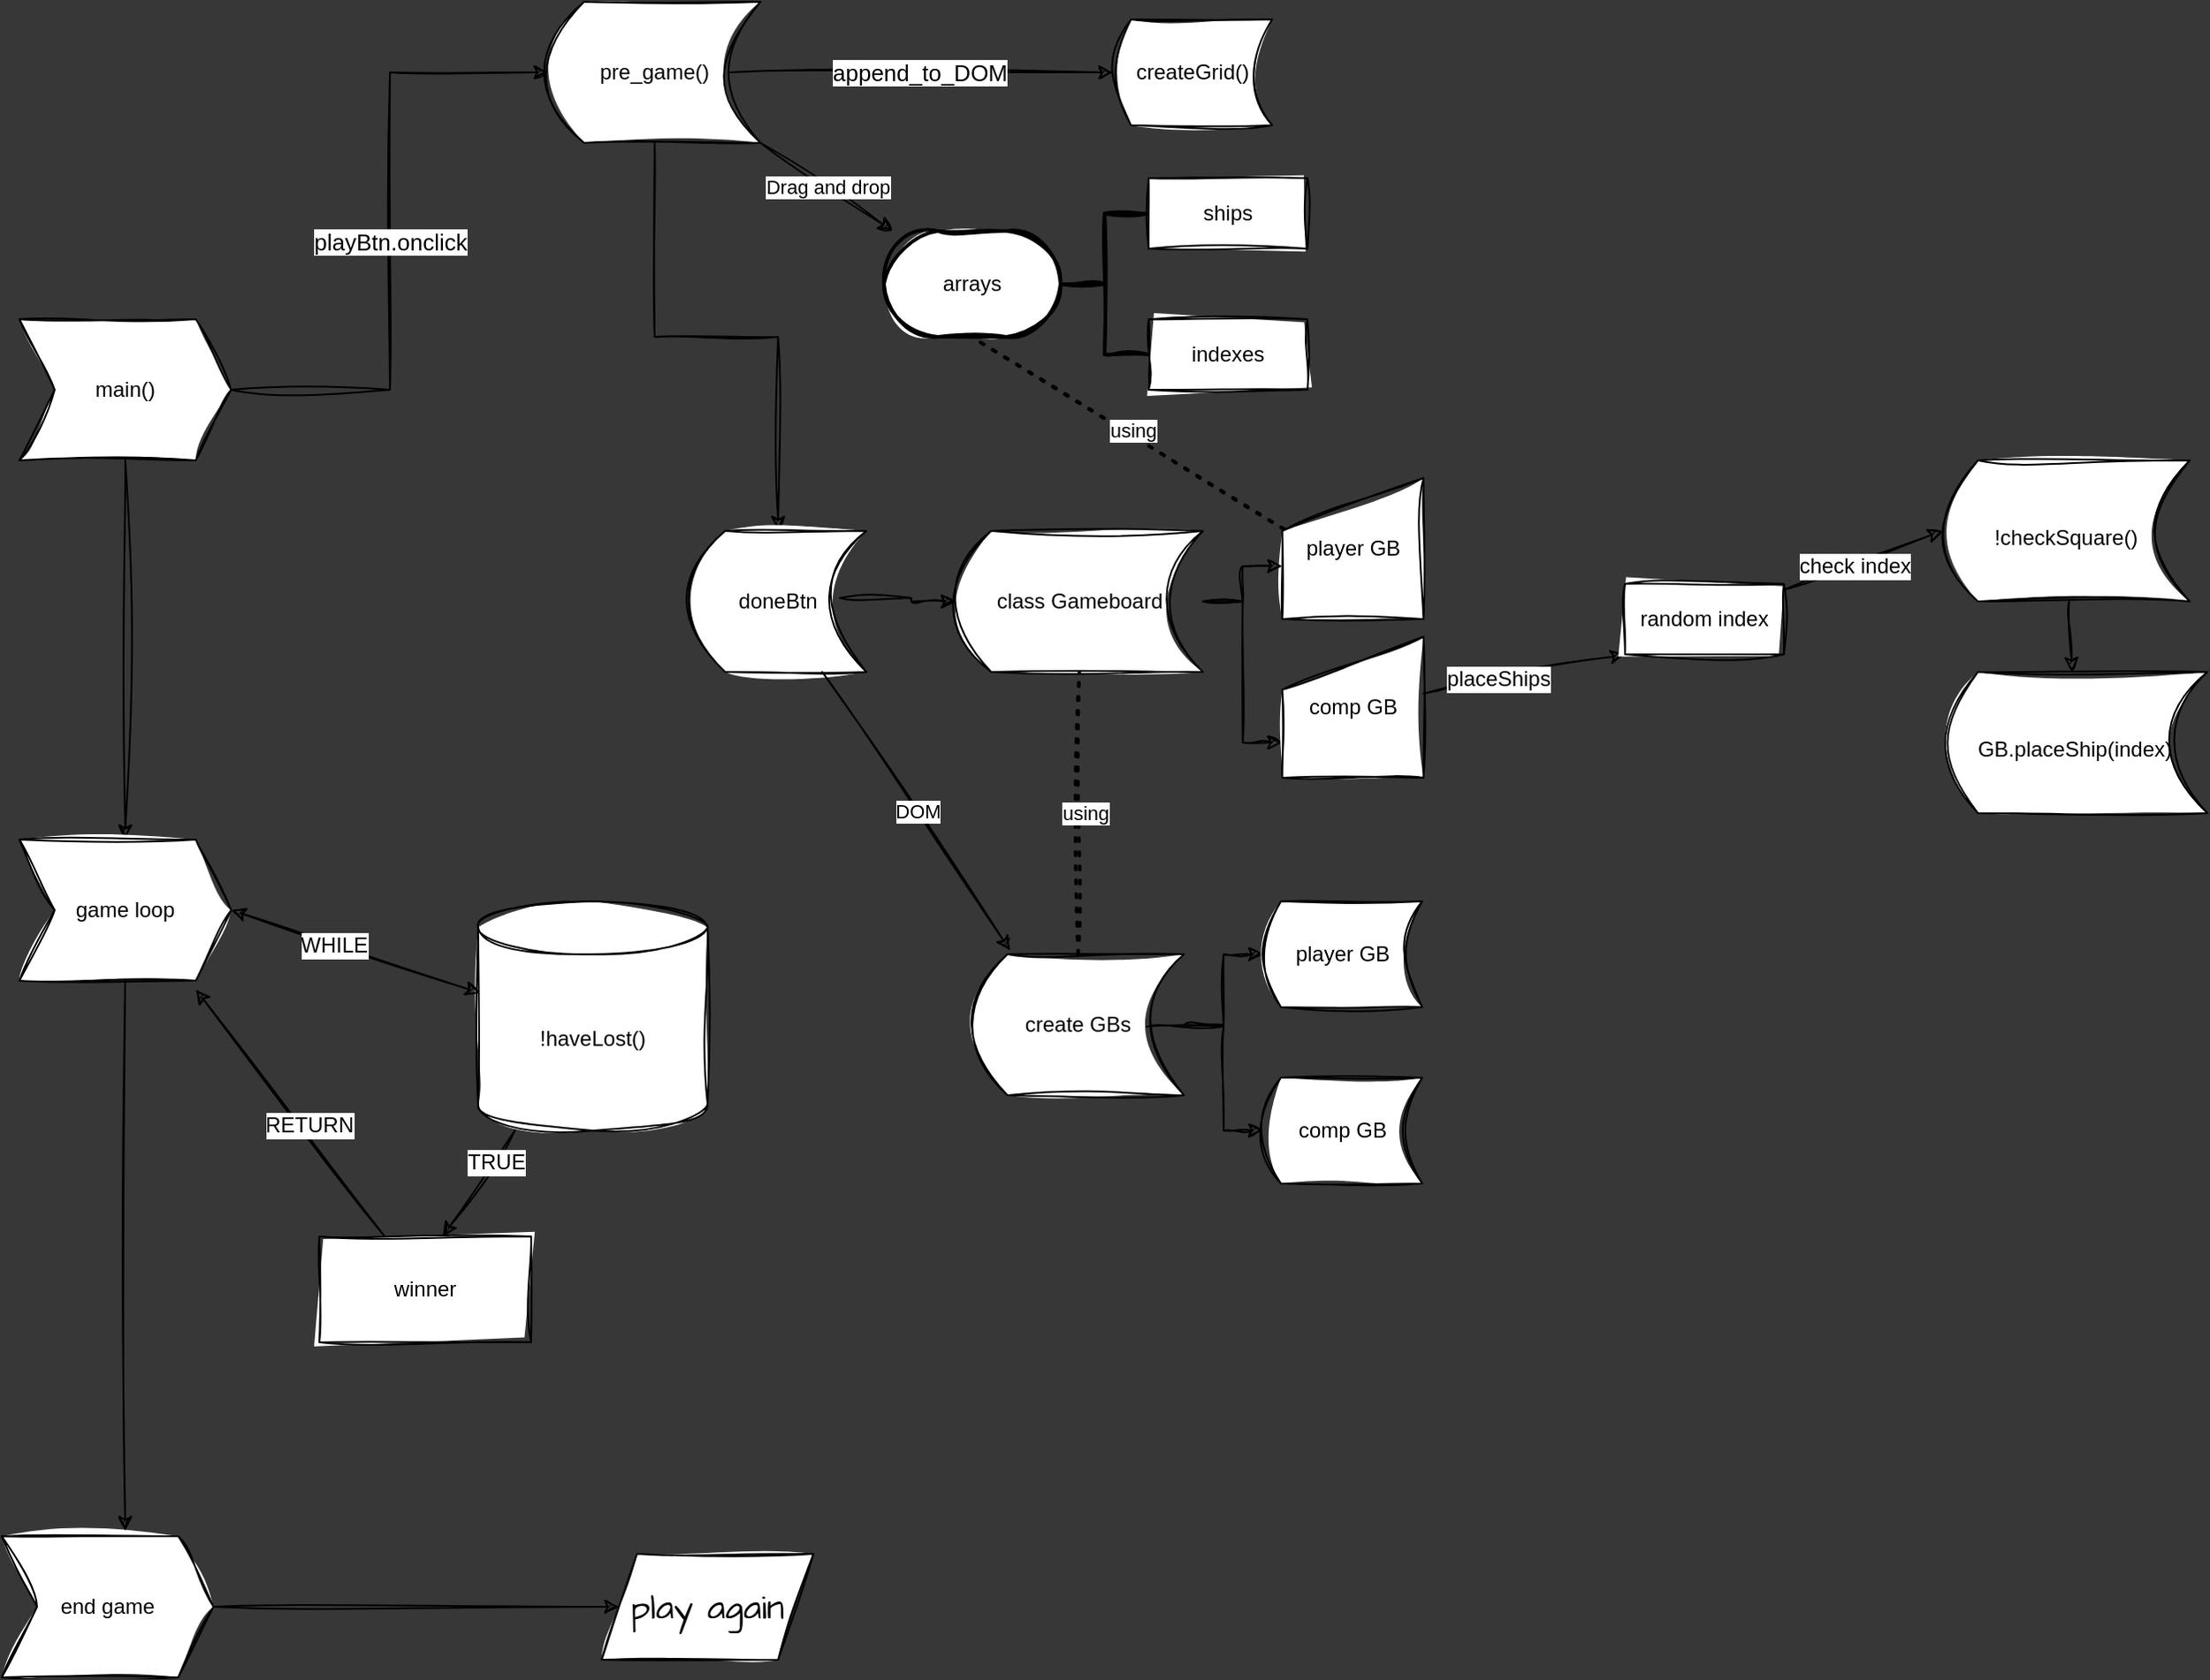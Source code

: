 <mxfile>
    <diagram name="Page-1" id="m-H0FLu24nv11wT-axkR">
        <mxGraphModel dx="2353" dy="922" grid="1" gridSize="10" guides="1" tooltips="1" connect="1" arrows="1" fold="1" page="1" pageScale="1" pageWidth="700" pageHeight="1000" background="#383738" math="0" shadow="0">
            <root>
                <mxCell id="0"/>
                <mxCell id="1" parent="0"/>
                <mxCell id="Bx23bYmAfjSLyzvlvgFU-8" style="edgeStyle=orthogonalEdgeStyle;rounded=0;orthogonalLoop=1;jettySize=auto;html=1;exitX=0.858;exitY=0.5;exitDx=0;exitDy=0;exitPerimeter=0;entryX=0;entryY=0.5;entryDx=0;entryDy=0;sketch=1;curveFitting=1;jiggle=2;" parent="1" source="Bx23bYmAfjSLyzvlvgFU-4" target="Bx23bYmAfjSLyzvlvgFU-10" edge="1">
                    <mxGeometry relative="1" as="geometry">
                        <mxPoint x="670" y="70" as="targetPoint"/>
                    </mxGeometry>
                </mxCell>
                <mxCell id="Bx23bYmAfjSLyzvlvgFU-9" value="append_to_DOM" style="edgeLabel;html=1;align=center;verticalAlign=middle;resizable=0;points=[];fontSize=13;rounded=0;sketch=1;curveFitting=1;jiggle=2;" parent="Bx23bYmAfjSLyzvlvgFU-8" vertex="1" connectable="0">
                    <mxGeometry x="-0.022" y="-2" relative="1" as="geometry">
                        <mxPoint x="1" y="-2" as="offset"/>
                    </mxGeometry>
                </mxCell>
                <mxCell id="Bx23bYmAfjSLyzvlvgFU-32" style="edgeStyle=orthogonalEdgeStyle;rounded=0;orthogonalLoop=1;jettySize=auto;html=1;entryX=0.5;entryY=0;entryDx=0;entryDy=0;sketch=1;curveFitting=1;jiggle=2;" parent="1" source="Bx23bYmAfjSLyzvlvgFU-4" target="Bx23bYmAfjSLyzvlvgFU-41" edge="1">
                    <mxGeometry relative="1" as="geometry">
                        <mxPoint x="410" y="290" as="targetPoint"/>
                    </mxGeometry>
                </mxCell>
                <mxCell id="Bx23bYmAfjSLyzvlvgFU-4" value="pre_game()" style="shape=dataStorage;whiteSpace=wrap;html=1;fixedSize=1;size=20;rotation=0;rounded=0;sketch=1;curveFitting=1;jiggle=2;" parent="1" vertex="1">
                    <mxGeometry x="350" y="30" width="120" height="80" as="geometry"/>
                </mxCell>
                <mxCell id="Bx23bYmAfjSLyzvlvgFU-10" value="createGrid()" style="shape=dataStorage;whiteSpace=wrap;html=1;fixedSize=1;size=10;rounded=0;sketch=1;curveFitting=1;jiggle=2;" parent="1" vertex="1">
                    <mxGeometry x="670" y="40" width="90" height="60" as="geometry"/>
                </mxCell>
                <mxCell id="Bx23bYmAfjSLyzvlvgFU-13" style="edgeStyle=orthogonalEdgeStyle;rounded=0;orthogonalLoop=1;jettySize=auto;html=1;entryX=0;entryY=0.5;entryDx=0;entryDy=0;sketch=1;curveFitting=1;jiggle=2;" parent="1" source="Bx23bYmAfjSLyzvlvgFU-12" target="Bx23bYmAfjSLyzvlvgFU-4" edge="1">
                    <mxGeometry relative="1" as="geometry"/>
                </mxCell>
                <mxCell id="Bx23bYmAfjSLyzvlvgFU-14" value="playBtn.onclick" style="edgeLabel;html=1;align=center;verticalAlign=middle;resizable=0;points=[];fontSize=13;rounded=0;sketch=1;curveFitting=1;jiggle=2;" parent="Bx23bYmAfjSLyzvlvgFU-13" vertex="1" connectable="0">
                    <mxGeometry x="-0.033" relative="1" as="geometry">
                        <mxPoint as="offset"/>
                    </mxGeometry>
                </mxCell>
                <mxCell id="Bx23bYmAfjSLyzvlvgFU-43" style="edgeStyle=orthogonalEdgeStyle;rounded=0;orthogonalLoop=1;jettySize=auto;html=1;sketch=1;curveFitting=1;jiggle=2;" parent="1" source="Bx23bYmAfjSLyzvlvgFU-12" target="Bx23bYmAfjSLyzvlvgFU-42" edge="1">
                    <mxGeometry relative="1" as="geometry"/>
                </mxCell>
                <mxCell id="Bx23bYmAfjSLyzvlvgFU-12" value="main()" style="shape=step;perimeter=stepPerimeter;whiteSpace=wrap;html=1;fixedSize=1;rounded=0;sketch=1;curveFitting=1;jiggle=2;" parent="1" vertex="1">
                    <mxGeometry x="50" y="210" width="120" height="80" as="geometry"/>
                </mxCell>
                <mxCell id="Bx23bYmAfjSLyzvlvgFU-20" value="" style="endArrow=classic;html=1;rounded=0;exitX=1;exitY=1;exitDx=0;exitDy=0;sketch=1;curveFitting=1;jiggle=2;" parent="1" source="Bx23bYmAfjSLyzvlvgFU-4" target="Bx23bYmAfjSLyzvlvgFU-27" edge="1">
                    <mxGeometry relative="1" as="geometry">
                        <mxPoint x="470" y="100" as="sourcePoint"/>
                        <mxPoint x="530" y="180" as="targetPoint"/>
                    </mxGeometry>
                </mxCell>
                <mxCell id="Bx23bYmAfjSLyzvlvgFU-21" value="Drag and drop" style="edgeLabel;resizable=0;html=1;align=center;verticalAlign=middle;rounded=0;sketch=1;curveFitting=1;jiggle=2;" parent="Bx23bYmAfjSLyzvlvgFU-20" connectable="0" vertex="1">
                    <mxGeometry relative="1" as="geometry"/>
                </mxCell>
                <mxCell id="Bx23bYmAfjSLyzvlvgFU-36" style="edgeStyle=orthogonalEdgeStyle;rounded=0;orthogonalLoop=1;jettySize=auto;html=1;exitX=0.85;exitY=0.475;exitDx=0;exitDy=0;exitPerimeter=0;sketch=1;curveFitting=1;jiggle=2;" parent="1" source="Bx23bYmAfjSLyzvlvgFU-41" target="Bx23bYmAfjSLyzvlvgFU-35" edge="1">
                    <mxGeometry relative="1" as="geometry">
                        <mxPoint x="540.75" y="370" as="sourcePoint"/>
                    </mxGeometry>
                </mxCell>
                <mxCell id="Bx23bYmAfjSLyzvlvgFU-27" value="arrays" style="strokeWidth=2;html=1;shape=mxgraph.flowchart.terminator;whiteSpace=wrap;rounded=0;sketch=1;curveFitting=1;jiggle=2;" parent="1" vertex="1">
                    <mxGeometry x="540" y="160" width="100" height="60" as="geometry"/>
                </mxCell>
                <mxCell id="Bx23bYmAfjSLyzvlvgFU-28" value="" style="strokeWidth=2;html=1;shape=mxgraph.flowchart.annotation_2;align=left;labelPosition=right;pointerEvents=1;rounded=0;sketch=1;curveFitting=1;jiggle=2;" parent="1" vertex="1">
                    <mxGeometry x="640" y="150" width="50" height="80" as="geometry"/>
                </mxCell>
                <mxCell id="Bx23bYmAfjSLyzvlvgFU-30" value="ships" style="rounded=0;whiteSpace=wrap;html=1;sketch=1;curveFitting=1;jiggle=2;" parent="1" vertex="1">
                    <mxGeometry x="690" y="130" width="90" height="40" as="geometry"/>
                </mxCell>
                <mxCell id="Bx23bYmAfjSLyzvlvgFU-31" value="indexes" style="rounded=0;whiteSpace=wrap;html=1;sketch=1;curveFitting=1;jiggle=2;" parent="1" vertex="1">
                    <mxGeometry x="690" y="210" width="90" height="40" as="geometry"/>
                </mxCell>
                <mxCell id="Bx23bYmAfjSLyzvlvgFU-33" value="" style="endArrow=none;dashed=1;html=1;dashPattern=1 3;strokeWidth=2;rounded=0;exitX=0.013;exitY=0.363;exitDx=0;exitDy=0;exitPerimeter=0;sketch=1;curveFitting=1;jiggle=2;" parent="1" source="Bx23bYmAfjSLyzvlvgFU-37" edge="1">
                    <mxGeometry width="50" height="50" relative="1" as="geometry">
                        <mxPoint x="680" y="290" as="sourcePoint"/>
                        <mxPoint x="589.5" y="220" as="targetPoint"/>
                        <Array as="points"/>
                    </mxGeometry>
                </mxCell>
                <mxCell id="Bx23bYmAfjSLyzvlvgFU-34" value="using" style="edgeLabel;html=1;align=center;verticalAlign=middle;resizable=0;points=[];rounded=0;sketch=1;curveFitting=1;jiggle=2;" parent="Bx23bYmAfjSLyzvlvgFU-33" vertex="1" connectable="0">
                    <mxGeometry y="-2" relative="1" as="geometry">
                        <mxPoint x="1" as="offset"/>
                    </mxGeometry>
                </mxCell>
                <mxCell id="Bx23bYmAfjSLyzvlvgFU-39" style="edgeStyle=orthogonalEdgeStyle;rounded=0;orthogonalLoop=1;jettySize=auto;html=1;entryX=0;entryY=0.75;entryDx=0;entryDy=0;sketch=1;curveFitting=1;jiggle=2;" parent="1" source="Bx23bYmAfjSLyzvlvgFU-35" target="Bx23bYmAfjSLyzvlvgFU-40" edge="1">
                    <mxGeometry relative="1" as="geometry">
                        <mxPoint x="750.75" y="410" as="targetPoint"/>
                    </mxGeometry>
                </mxCell>
                <mxCell id="Bx23bYmAfjSLyzvlvgFU-35" value="class Gameboard" style="shape=dataStorage;whiteSpace=wrap;html=1;fixedSize=1;size=20;rotation=0;rounded=0;sketch=1;curveFitting=1;jiggle=2;" parent="1" vertex="1">
                    <mxGeometry x="580.75" y="330" width="140" height="80" as="geometry"/>
                </mxCell>
                <mxCell id="Bx23bYmAfjSLyzvlvgFU-37" value="player GB" style="shape=manualInput;whiteSpace=wrap;html=1;rounded=0;sketch=1;curveFitting=1;jiggle=2;" parent="1" vertex="1">
                    <mxGeometry x="765.75" y="300" width="80" height="80" as="geometry"/>
                </mxCell>
                <mxCell id="Bx23bYmAfjSLyzvlvgFU-38" style="edgeStyle=orthogonalEdgeStyle;rounded=0;orthogonalLoop=1;jettySize=auto;html=1;entryX=0;entryY=0.625;entryDx=0;entryDy=0;entryPerimeter=0;sketch=1;curveFitting=1;jiggle=2;" parent="1" source="Bx23bYmAfjSLyzvlvgFU-35" target="Bx23bYmAfjSLyzvlvgFU-37" edge="1">
                    <mxGeometry relative="1" as="geometry"/>
                </mxCell>
                <mxCell id="7" style="edgeStyle=none;sketch=1;hachureGap=4;jiggle=2;curveFitting=1;html=1;entryX=0;entryY=1;entryDx=0;entryDy=0;fontFamily=Helvetica;fontSize=12;" edge="1" parent="1" source="Bx23bYmAfjSLyzvlvgFU-40" target="9">
                    <mxGeometry relative="1" as="geometry"/>
                </mxCell>
                <mxCell id="8" value="placeShips" style="edgeLabel;html=1;align=center;verticalAlign=middle;resizable=0;points=[];fontSize=12;fontFamily=Helvetica;" vertex="1" connectable="0" parent="7">
                    <mxGeometry x="-0.265" relative="1" as="geometry">
                        <mxPoint as="offset"/>
                    </mxGeometry>
                </mxCell>
                <mxCell id="Bx23bYmAfjSLyzvlvgFU-40" value="comp GB" style="shape=manualInput;whiteSpace=wrap;html=1;rounded=0;sketch=1;curveFitting=1;jiggle=2;" parent="1" vertex="1">
                    <mxGeometry x="765.75" y="390" width="80" height="80" as="geometry"/>
                </mxCell>
                <mxCell id="Bx23bYmAfjSLyzvlvgFU-41" value="doneBtn" style="shape=dataStorage;whiteSpace=wrap;html=1;fixedSize=1;rounded=0;sketch=1;curveFitting=1;jiggle=2;" parent="1" vertex="1">
                    <mxGeometry x="430" y="330" width="100" height="80" as="geometry"/>
                </mxCell>
                <mxCell id="Bx23bYmAfjSLyzvlvgFU-42" value="game loop" style="shape=step;perimeter=stepPerimeter;whiteSpace=wrap;html=1;fixedSize=1;rounded=0;sketch=1;curveFitting=1;jiggle=2;" parent="1" vertex="1">
                    <mxGeometry x="50" y="505" width="120" height="80" as="geometry"/>
                </mxCell>
                <mxCell id="DUC-bdXsP1FX_lVZVMEk-9" style="edgeStyle=orthogonalEdgeStyle;rounded=0;orthogonalLoop=1;jettySize=auto;html=1;entryX=0;entryY=0.5;entryDx=0;entryDy=0;sketch=1;curveFitting=1;jiggle=2;" parent="1" source="DUC-bdXsP1FX_lVZVMEk-2" target="DUC-bdXsP1FX_lVZVMEk-3" edge="1">
                    <mxGeometry relative="1" as="geometry"/>
                </mxCell>
                <mxCell id="DUC-bdXsP1FX_lVZVMEk-10" style="edgeStyle=orthogonalEdgeStyle;rounded=0;orthogonalLoop=1;jettySize=auto;html=1;entryX=0;entryY=0.5;entryDx=0;entryDy=0;sketch=1;curveFitting=1;jiggle=2;exitX=0.825;exitY=0.513;exitDx=0;exitDy=0;exitPerimeter=0;" parent="1" source="DUC-bdXsP1FX_lVZVMEk-2" target="DUC-bdXsP1FX_lVZVMEk-4" edge="1">
                    <mxGeometry relative="1" as="geometry"/>
                </mxCell>
                <mxCell id="DUC-bdXsP1FX_lVZVMEk-2" value="create GBs" style="shape=dataStorage;whiteSpace=wrap;html=1;fixedSize=1;rounded=0;sketch=1;curveFitting=1;jiggle=2;" parent="1" vertex="1">
                    <mxGeometry x="590" y="570" width="120" height="80" as="geometry"/>
                </mxCell>
                <mxCell id="DUC-bdXsP1FX_lVZVMEk-3" value="player GB" style="shape=dataStorage;whiteSpace=wrap;html=1;fixedSize=1;size=10;rounded=0;sketch=1;curveFitting=1;jiggle=2;" parent="1" vertex="1">
                    <mxGeometry x="755" y="540" width="90" height="60" as="geometry"/>
                </mxCell>
                <mxCell id="DUC-bdXsP1FX_lVZVMEk-4" value="comp GB" style="shape=dataStorage;whiteSpace=wrap;html=1;fixedSize=1;size=10;rounded=0;sketch=1;curveFitting=1;jiggle=2;" parent="1" vertex="1">
                    <mxGeometry x="755" y="640" width="90" height="60" as="geometry"/>
                </mxCell>
                <mxCell id="DUC-bdXsP1FX_lVZVMEk-5" value="" style="endArrow=classic;html=1;rounded=0;exitX=0.75;exitY=1;exitDx=0;exitDy=0;entryX=0.18;entryY=-0.025;entryDx=0;entryDy=0;entryPerimeter=0;sketch=1;curveFitting=1;jiggle=2;" parent="1" source="Bx23bYmAfjSLyzvlvgFU-41" target="DUC-bdXsP1FX_lVZVMEk-2" edge="1">
                    <mxGeometry relative="1" as="geometry">
                        <mxPoint x="533.5" y="370" as="sourcePoint"/>
                        <mxPoint x="608.5" y="420" as="targetPoint"/>
                    </mxGeometry>
                </mxCell>
                <mxCell id="DUC-bdXsP1FX_lVZVMEk-6" value="DOM" style="edgeLabel;resizable=0;html=1;align=center;verticalAlign=middle;rounded=0;sketch=1;curveFitting=1;jiggle=2;" parent="DUC-bdXsP1FX_lVZVMEk-5" connectable="0" vertex="1">
                    <mxGeometry relative="1" as="geometry"/>
                </mxCell>
                <mxCell id="DUC-bdXsP1FX_lVZVMEk-7" value="" style="endArrow=none;dashed=1;html=1;dashPattern=1 3;strokeWidth=2;rounded=0;exitX=0.5;exitY=0;exitDx=0;exitDy=0;entryX=0.5;entryY=1;entryDx=0;entryDy=0;sketch=1;curveFitting=1;jiggle=2;" parent="1" source="DUC-bdXsP1FX_lVZVMEk-2" target="Bx23bYmAfjSLyzvlvgFU-35" edge="1">
                    <mxGeometry width="50" height="50" relative="1" as="geometry">
                        <mxPoint x="746.5" y="439" as="sourcePoint"/>
                        <mxPoint x="650" y="420" as="targetPoint"/>
                        <Array as="points"/>
                    </mxGeometry>
                </mxCell>
                <mxCell id="DUC-bdXsP1FX_lVZVMEk-8" value="using" style="edgeLabel;html=1;align=center;verticalAlign=middle;resizable=0;points=[];rounded=0;sketch=1;curveFitting=1;jiggle=2;" parent="DUC-bdXsP1FX_lVZVMEk-7" vertex="1" connectable="0">
                    <mxGeometry y="-2" relative="1" as="geometry">
                        <mxPoint x="1" as="offset"/>
                    </mxGeometry>
                </mxCell>
                <mxCell id="5" style="edgeStyle=none;sketch=1;hachureGap=4;jiggle=2;curveFitting=1;html=1;fontFamily=Architects Daughter;fontSource=https%3A%2F%2Ffonts.googleapis.com%2Fcss%3Ffamily%3DArchitects%2BDaughter;fontSize=16;" edge="1" parent="1" source="DUC-bdXsP1FX_lVZVMEk-11" target="3">
                    <mxGeometry relative="1" as="geometry"/>
                </mxCell>
                <mxCell id="DUC-bdXsP1FX_lVZVMEk-11" value="end game" style="shape=step;perimeter=stepPerimeter;whiteSpace=wrap;html=1;fixedSize=1;rounded=0;sketch=1;curveFitting=1;jiggle=2;" parent="1" vertex="1">
                    <mxGeometry x="40" y="900" width="120" height="80" as="geometry"/>
                </mxCell>
                <mxCell id="DUC-bdXsP1FX_lVZVMEk-12" style="edgeStyle=orthogonalEdgeStyle;rounded=0;orthogonalLoop=1;jettySize=auto;html=1;entryX=0.583;entryY=-0.037;entryDx=0;entryDy=0;entryPerimeter=0;sketch=1;curveFitting=1;jiggle=2;" parent="1" source="Bx23bYmAfjSLyzvlvgFU-42" target="DUC-bdXsP1FX_lVZVMEk-11" edge="1">
                    <mxGeometry relative="1" as="geometry"/>
                </mxCell>
                <mxCell id="3" value="play again" style="shape=parallelogram;perimeter=parallelogramPerimeter;whiteSpace=wrap;html=1;fixedSize=1;sketch=1;hachureGap=4;jiggle=2;curveFitting=1;fontFamily=Architects Daughter;fontSource=https%3A%2F%2Ffonts.googleapis.com%2Fcss%3Ffamily%3DArchitects%2BDaughter;fontSize=20;" vertex="1" parent="1">
                    <mxGeometry x="380" y="910" width="120" height="60" as="geometry"/>
                </mxCell>
                <mxCell id="12" style="edgeStyle=none;sketch=1;hachureGap=4;jiggle=2;curveFitting=1;html=1;fontFamily=Helvetica;fontSize=12;" edge="1" parent="1" source="6" target="11">
                    <mxGeometry relative="1" as="geometry"/>
                </mxCell>
                <mxCell id="6" value="&lt;font style=&quot;font-size: 12px;&quot;&gt;!checkSquare()&lt;/font&gt;" style="shape=dataStorage;whiteSpace=wrap;html=1;fixedSize=1;sketch=1;hachureGap=4;jiggle=2;curveFitting=1;fontFamily=Helvetica;fontSize=20;align=center;" vertex="1" parent="1">
                    <mxGeometry x="1140" y="290" width="140" height="80" as="geometry"/>
                </mxCell>
                <mxCell id="10" style="edgeStyle=none;sketch=1;hachureGap=4;jiggle=2;curveFitting=1;html=1;entryX=0;entryY=0.5;entryDx=0;entryDy=0;fontFamily=Helvetica;fontSize=12;" edge="1" parent="1" source="9" target="6">
                    <mxGeometry relative="1" as="geometry"/>
                </mxCell>
                <mxCell id="13" value="check index" style="edgeLabel;html=1;align=center;verticalAlign=middle;resizable=0;points=[];fontSize=12;fontFamily=Helvetica;" vertex="1" connectable="0" parent="10">
                    <mxGeometry x="0.249" y="1" relative="1" as="geometry">
                        <mxPoint x="-16" y="8" as="offset"/>
                    </mxGeometry>
                </mxCell>
                <mxCell id="9" value="random index" style="rounded=0;whiteSpace=wrap;html=1;sketch=1;curveFitting=1;jiggle=2;" vertex="1" parent="1">
                    <mxGeometry x="960" y="360" width="90" height="40" as="geometry"/>
                </mxCell>
                <mxCell id="11" value="&lt;font style=&quot;font-size: 12px;&quot;&gt;GB.placeShip(index)&lt;/font&gt;" style="shape=dataStorage;whiteSpace=wrap;html=1;fixedSize=1;sketch=1;hachureGap=4;jiggle=2;curveFitting=1;fontFamily=Helvetica;fontSize=20;align=center;" vertex="1" parent="1">
                    <mxGeometry x="1140" y="410" width="150" height="80" as="geometry"/>
                </mxCell>
                <mxCell id="20" style="edgeStyle=none;sketch=1;hachureGap=4;jiggle=2;curveFitting=1;html=1;entryX=0.583;entryY=0;entryDx=0;entryDy=0;entryPerimeter=0;fontFamily=Helvetica;fontSize=12;" edge="1" parent="1" source="14" target="19">
                    <mxGeometry relative="1" as="geometry">
                        <Array as="points"/>
                    </mxGeometry>
                </mxCell>
                <mxCell id="22" value="TRUE" style="edgeLabel;html=1;align=center;verticalAlign=middle;resizable=0;points=[];fontSize=12;fontFamily=Helvetica;" vertex="1" connectable="0" parent="20">
                    <mxGeometry x="-0.407" relative="1" as="geometry">
                        <mxPoint x="1" as="offset"/>
                    </mxGeometry>
                </mxCell>
                <mxCell id="14" value="!haveLost()" style="shape=cylinder3;whiteSpace=wrap;html=1;boundedLbl=1;backgroundOutline=1;size=15;sketch=1;hachureGap=4;jiggle=2;curveFitting=1;fontFamily=Helvetica;fontSize=12;" vertex="1" parent="1">
                    <mxGeometry x="310" y="540" width="130" height="130" as="geometry"/>
                </mxCell>
                <mxCell id="17" value="" style="endArrow=classic;startArrow=classic;html=1;sketch=1;hachureGap=4;jiggle=2;curveFitting=1;fontFamily=Helvetica;fontSize=12;entryX=0.008;entryY=0.4;entryDx=0;entryDy=0;entryPerimeter=0;exitX=1;exitY=0.5;exitDx=0;exitDy=0;" edge="1" parent="1" source="Bx23bYmAfjSLyzvlvgFU-42" target="14">
                    <mxGeometry width="50" height="50" relative="1" as="geometry">
                        <mxPoint x="210" y="590" as="sourcePoint"/>
                        <mxPoint x="260" y="540" as="targetPoint"/>
                    </mxGeometry>
                </mxCell>
                <mxCell id="18" value="WHILE" style="edgeLabel;html=1;align=center;verticalAlign=middle;resizable=0;points=[];fontSize=12;fontFamily=Helvetica;" vertex="1" connectable="0" parent="17">
                    <mxGeometry x="-0.179" relative="1" as="geometry">
                        <mxPoint as="offset"/>
                    </mxGeometry>
                </mxCell>
                <mxCell id="21" style="edgeStyle=none;sketch=1;hachureGap=4;jiggle=2;curveFitting=1;html=1;fontFamily=Helvetica;fontSize=12;" edge="1" parent="1" source="19">
                    <mxGeometry relative="1" as="geometry">
                        <mxPoint x="150" y="590" as="targetPoint"/>
                    </mxGeometry>
                </mxCell>
                <mxCell id="23" value="RETURN" style="edgeLabel;html=1;align=center;verticalAlign=middle;resizable=0;points=[];fontSize=12;fontFamily=Helvetica;" vertex="1" connectable="0" parent="21">
                    <mxGeometry x="-0.144" y="-3" relative="1" as="geometry">
                        <mxPoint y="-1" as="offset"/>
                    </mxGeometry>
                </mxCell>
                <mxCell id="19" value="winner" style="rounded=0;whiteSpace=wrap;html=1;sketch=1;hachureGap=4;jiggle=2;curveFitting=1;fontFamily=Helvetica;fontSize=12;" vertex="1" parent="1">
                    <mxGeometry x="220" y="730" width="120" height="60" as="geometry"/>
                </mxCell>
            </root>
        </mxGraphModel>
    </diagram>
</mxfile>